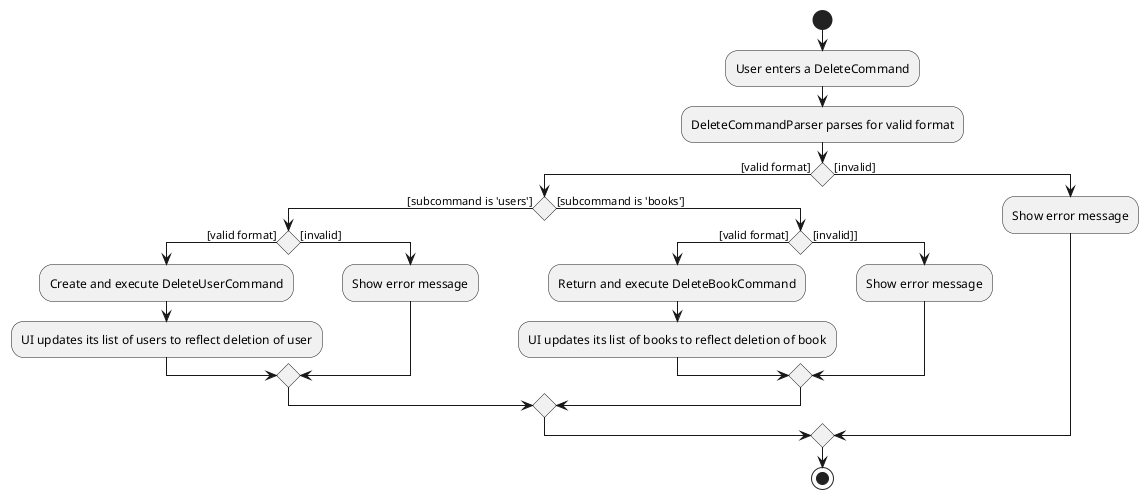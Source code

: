 @startuml
start
:User enters a DeleteCommand;
:DeleteCommandParser parses for valid format;
'Since the beta syntax does not support placing the condition outside the
'diamond we place it as the true branch instead.

if () then ([valid format])
    if () then ([subcommand is 'users'])
        if () then ([valid format])
            :Create and execute DeleteUserCommand;
            :UI updates its list of users to reflect deletion of user;
        else ([invalid])
            :Show error message;
        endif
    else ([subcommand is 'books'])
        if () then ([valid format])
            :Return and execute DeleteBookCommand;
            :UI updates its list of books to reflect deletion of book;
        else ([invalid]])
            :Show error message;
        endif
    endif
else ([invalid])
    :Show error message;
endif
stop
@enduml
